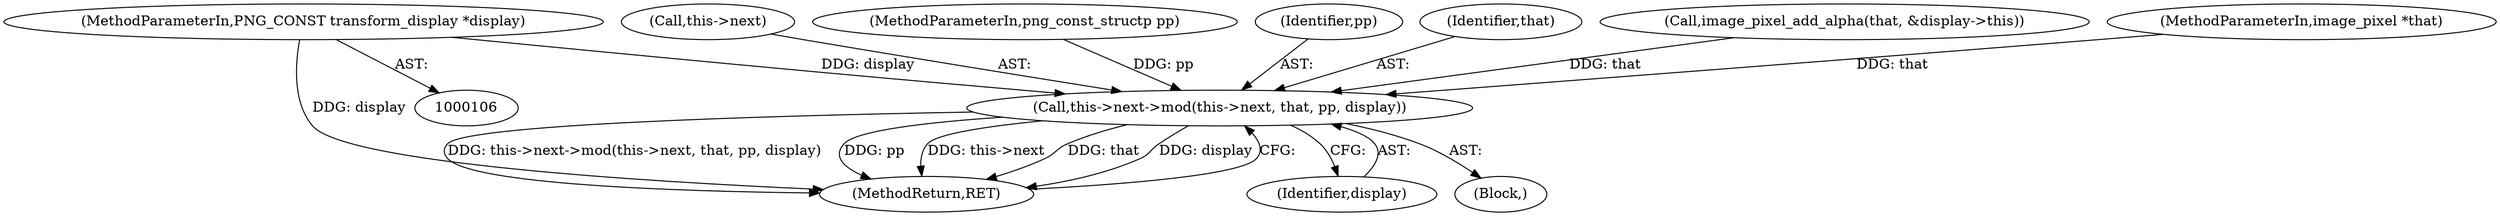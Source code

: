 digraph "1_Android_9d4853418ab2f754c2b63e091c29c5529b8b86ca_58@del" {
"1000110" [label="(MethodParameterIn,PNG_CONST transform_display *display)"];
"1000356" [label="(Call,this->next->mod(this->next, that, pp, display))"];
"1000111" [label="(Block,)"];
"1000363" [label="(MethodReturn,RET)"];
"1000110" [label="(MethodParameterIn,PNG_CONST transform_display *display)"];
"1000356" [label="(Call,this->next->mod(this->next, that, pp, display))"];
"1000357" [label="(Call,this->next)"];
"1000109" [label="(MethodParameterIn,png_const_structp pp)"];
"1000362" [label="(Identifier,display)"];
"1000361" [label="(Identifier,pp)"];
"1000360" [label="(Identifier,that)"];
"1000122" [label="(Call,image_pixel_add_alpha(that, &display->this))"];
"1000108" [label="(MethodParameterIn,image_pixel *that)"];
"1000110" -> "1000106"  [label="AST: "];
"1000110" -> "1000363"  [label="DDG: display"];
"1000110" -> "1000356"  [label="DDG: display"];
"1000356" -> "1000111"  [label="AST: "];
"1000356" -> "1000362"  [label="CFG: "];
"1000357" -> "1000356"  [label="AST: "];
"1000360" -> "1000356"  [label="AST: "];
"1000361" -> "1000356"  [label="AST: "];
"1000362" -> "1000356"  [label="AST: "];
"1000363" -> "1000356"  [label="CFG: "];
"1000356" -> "1000363"  [label="DDG: this->next->mod(this->next, that, pp, display)"];
"1000356" -> "1000363"  [label="DDG: pp"];
"1000356" -> "1000363"  [label="DDG: this->next"];
"1000356" -> "1000363"  [label="DDG: that"];
"1000356" -> "1000363"  [label="DDG: display"];
"1000122" -> "1000356"  [label="DDG: that"];
"1000108" -> "1000356"  [label="DDG: that"];
"1000109" -> "1000356"  [label="DDG: pp"];
}

